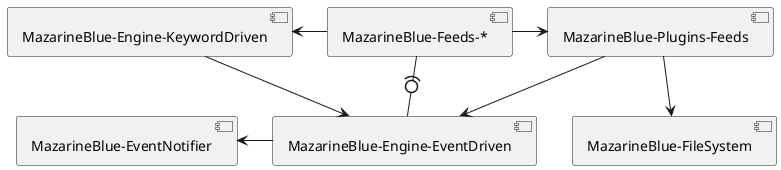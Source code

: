 @startuml
skinparam componentStyle uml2

[MazarineBlue-Feeds-*]-left->[MazarineBlue-Engine-KeywordDriven]
[MazarineBlue-Feeds-*]-right->[MazarineBlue-Plugins-Feeds]
[MazarineBlue-Feeds-*]-(0-[MazarineBlue-Engine-EventDriven]

[MazarineBlue-Plugins-Feeds]-->[MazarineBlue-FileSystem]
[MazarineBlue-Plugins-Feeds]-->[MazarineBlue-Engine-EventDriven]

[MazarineBlue-Engine-KeywordDriven]-->[MazarineBlue-Engine-EventDriven]
[MazarineBlue-Engine-EventDriven]-left->[MazarineBlue-EventNotifier]
@enduml
